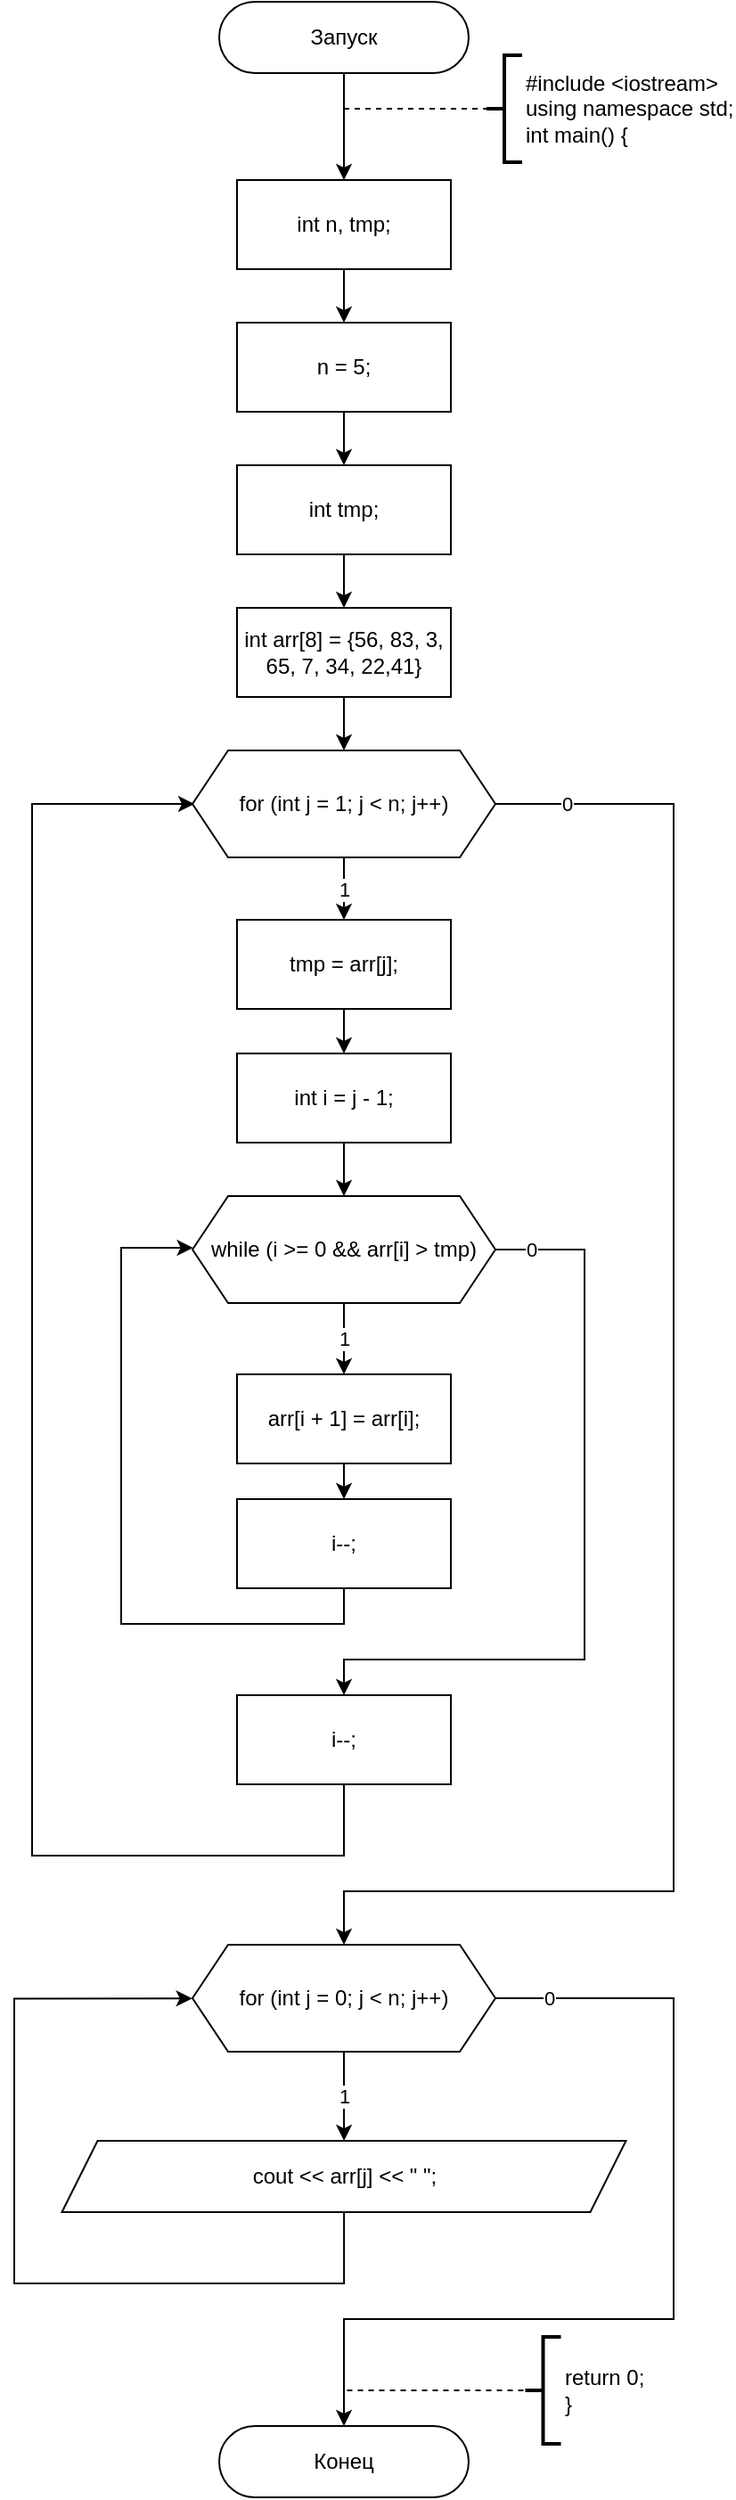 <mxfile version="13.9.9" type="device"><diagram id="Eg-TUfp2VgQl6vOI6zzM" name="Страница 1"><mxGraphModel dx="852" dy="494" grid="1" gridSize="10" guides="1" tooltips="1" connect="0" arrows="1" fold="1" page="1" pageScale="1" pageWidth="827" pageHeight="1169" math="0" shadow="0"><root><mxCell id="0"/><mxCell id="1" parent="0"/><mxCell id="2" style="edgeStyle=orthogonalEdgeStyle;rounded=0;orthogonalLoop=1;jettySize=auto;html=1;" parent="1" source="3" target="4" edge="1"><mxGeometry relative="1" as="geometry"/></mxCell><mxCell id="3" value="Запуск" style="rounded=1;whiteSpace=wrap;html=1;arcSize=50;" parent="1" vertex="1"><mxGeometry x="305" y="20" width="140" height="40" as="geometry"/></mxCell><mxCell id="195" style="edgeStyle=none;html=1;" parent="1" source="4" edge="1"><mxGeometry relative="1" as="geometry"><mxPoint x="375" y="200" as="targetPoint"/></mxGeometry></mxCell><mxCell id="4" value="int n, tmp;" style="rounded=0;whiteSpace=wrap;html=1;" parent="1" vertex="1"><mxGeometry x="315" y="120" width="120" height="50" as="geometry"/></mxCell><mxCell id="5" value="#include &amp;lt;iostream&amp;gt;&lt;br&gt;using namespace std;&lt;br&gt;int main() {" style="strokeWidth=2;html=1;shape=mxgraph.flowchart.annotation_2;align=left;labelPosition=right;pointerEvents=1;" parent="1" vertex="1"><mxGeometry x="455" y="50" width="20" height="60" as="geometry"/></mxCell><mxCell id="6" value="" style="endArrow=none;dashed=1;html=1;entryX=0;entryY=0.5;entryDx=0;entryDy=0;entryPerimeter=0;" parent="1" target="5" edge="1"><mxGeometry width="50" height="50" relative="1" as="geometry"><mxPoint x="375" y="80" as="sourcePoint"/><mxPoint x="465" y="70" as="targetPoint"/></mxGeometry></mxCell><mxCell id="7" value="Конец" style="rounded=1;whiteSpace=wrap;html=1;arcSize=50;" parent="1" vertex="1"><mxGeometry x="305" y="1380" width="140" height="40" as="geometry"/></mxCell><mxCell id="10" value="return 0;&lt;br&gt;}" style="strokeWidth=2;html=1;shape=mxgraph.flowchart.annotation_2;align=left;labelPosition=right;pointerEvents=1;" parent="1" vertex="1"><mxGeometry x="476.75" y="1330" width="20" height="60" as="geometry"/></mxCell><mxCell id="11" value="" style="endArrow=none;dashed=1;html=1;entryX=0;entryY=0.5;entryDx=0;entryDy=0;entryPerimeter=0;" parent="1" edge="1"><mxGeometry width="50" height="50" relative="1" as="geometry"><mxPoint x="376.75" y="1360" as="sourcePoint"/><mxPoint x="476.75" y="1360" as="targetPoint"/></mxGeometry></mxCell><mxCell id="236" style="edgeStyle=none;html=1;" parent="1" source="234" edge="1"><mxGeometry relative="1" as="geometry"><mxPoint x="375" y="280" as="targetPoint"/></mxGeometry></mxCell><mxCell id="234" value="n = 5;" style="rounded=0;whiteSpace=wrap;html=1;" parent="1" vertex="1"><mxGeometry x="315" y="200" width="120" height="50" as="geometry"/></mxCell><mxCell id="368" style="edgeStyle=none;html=1;rounded=0;" parent="1" source="252" target="367" edge="1"><mxGeometry relative="1" as="geometry"/></mxCell><mxCell id="252" value="int tmp;" style="rounded=0;whiteSpace=wrap;html=1;" parent="1" vertex="1"><mxGeometry x="315" y="280" width="120" height="50" as="geometry"/></mxCell><mxCell id="390" style="edgeStyle=orthogonalEdgeStyle;rounded=0;html=1;entryX=-0.001;entryY=0.503;entryDx=0;entryDy=0;entryPerimeter=0;" parent="1" source="361" target="386" edge="1"><mxGeometry relative="1" as="geometry"><Array as="points"><mxPoint x="375" y="1300"/><mxPoint x="190" y="1300"/><mxPoint x="190" y="1140"/></Array></mxGeometry></mxCell><mxCell id="361" value="cout &amp;lt;&amp;lt; arr[j] &amp;lt;&amp;lt; &quot; &quot;;" style="shape=parallelogram;perimeter=parallelogramPerimeter;whiteSpace=wrap;html=1;fixedSize=1;" parent="1" vertex="1"><mxGeometry x="216.75" y="1220" width="316.5" height="40" as="geometry"/></mxCell><mxCell id="370" value="" style="edgeStyle=orthogonalEdgeStyle;rounded=0;html=1;" parent="1" source="367" target="369" edge="1"><mxGeometry relative="1" as="geometry"/></mxCell><mxCell id="367" value="int arr[8] = {56, 83, 3, 65, 7, 34, 22,41}" style="rounded=0;whiteSpace=wrap;html=1;" parent="1" vertex="1"><mxGeometry x="315" y="360" width="120" height="50" as="geometry"/></mxCell><mxCell id="372" value="1" style="edgeStyle=orthogonalEdgeStyle;rounded=0;html=1;" parent="1" source="369" target="371" edge="1"><mxGeometry relative="1" as="geometry"/></mxCell><mxCell id="387" value="0" style="edgeStyle=orthogonalEdgeStyle;rounded=0;html=1;" parent="1" source="369" target="386" edge="1"><mxGeometry x="-0.913" relative="1" as="geometry"><Array as="points"><mxPoint x="560" y="470"/><mxPoint x="560" y="1080"/><mxPoint x="375" y="1080"/></Array><mxPoint as="offset"/></mxGeometry></mxCell><mxCell id="369" value="for (int j = 1; j &amp;lt; n; j++)" style="shape=hexagon;perimeter=hexagonPerimeter2;whiteSpace=wrap;html=1;fixedSize=1;" parent="1" vertex="1"><mxGeometry x="290" y="440" width="170" height="60" as="geometry"/></mxCell><mxCell id="374" value="" style="edgeStyle=orthogonalEdgeStyle;rounded=0;html=1;" parent="1" source="371" target="373" edge="1"><mxGeometry relative="1" as="geometry"/></mxCell><mxCell id="371" value="tmp = arr[j];" style="rounded=0;whiteSpace=wrap;html=1;" parent="1" vertex="1"><mxGeometry x="315" y="535" width="120" height="50" as="geometry"/></mxCell><mxCell id="376" value="" style="edgeStyle=orthogonalEdgeStyle;rounded=0;html=1;" parent="1" source="373" target="375" edge="1"><mxGeometry relative="1" as="geometry"/></mxCell><mxCell id="373" value="int i = j - 1;" style="rounded=0;whiteSpace=wrap;html=1;" parent="1" vertex="1"><mxGeometry x="315" y="610" width="120" height="50" as="geometry"/></mxCell><mxCell id="381" value="1" style="edgeStyle=orthogonalEdgeStyle;rounded=0;html=1;" parent="1" source="375" target="377" edge="1"><mxGeometry relative="1" as="geometry"/></mxCell><mxCell id="384" value="0" style="edgeStyle=orthogonalEdgeStyle;rounded=0;html=1;" parent="1" source="375" target="383" edge="1"><mxGeometry x="-0.908" relative="1" as="geometry"><Array as="points"><mxPoint x="510" y="720"/><mxPoint x="510" y="950"/><mxPoint x="375" y="950"/></Array><mxPoint as="offset"/></mxGeometry></mxCell><mxCell id="375" value="while (i &amp;gt;= 0 &amp;amp;&amp;amp; arr[i] &amp;gt; tmp)" style="shape=hexagon;perimeter=hexagonPerimeter2;whiteSpace=wrap;html=1;fixedSize=1;" parent="1" vertex="1"><mxGeometry x="290" y="690" width="170" height="60" as="geometry"/></mxCell><mxCell id="379" value="" style="edgeStyle=orthogonalEdgeStyle;rounded=0;html=1;" parent="1" source="377" target="378" edge="1"><mxGeometry relative="1" as="geometry"/></mxCell><mxCell id="377" value="arr[i + 1] = arr[i];" style="rounded=0;whiteSpace=wrap;html=1;" parent="1" vertex="1"><mxGeometry x="315" y="790" width="120" height="50" as="geometry"/></mxCell><mxCell id="382" style="edgeStyle=orthogonalEdgeStyle;rounded=0;html=1;entryX=0.002;entryY=0.491;entryDx=0;entryDy=0;entryPerimeter=0;" parent="1" source="378" target="375" edge="1"><mxGeometry relative="1" as="geometry"><Array as="points"><mxPoint x="375" y="930"/><mxPoint x="250" y="930"/><mxPoint x="250" y="719"/><mxPoint x="290" y="719"/></Array></mxGeometry></mxCell><mxCell id="378" value="i--;" style="rounded=0;whiteSpace=wrap;html=1;" parent="1" vertex="1"><mxGeometry x="315" y="860" width="120" height="50" as="geometry"/></mxCell><mxCell id="385" style="edgeStyle=orthogonalEdgeStyle;rounded=0;html=1;entryX=0.006;entryY=0.5;entryDx=0;entryDy=0;entryPerimeter=0;" parent="1" source="383" target="369" edge="1"><mxGeometry relative="1" as="geometry"><Array as="points"><mxPoint x="375" y="1060"/><mxPoint x="200" y="1060"/><mxPoint x="200" y="470"/></Array></mxGeometry></mxCell><mxCell id="383" value="i--;" style="rounded=0;whiteSpace=wrap;html=1;" parent="1" vertex="1"><mxGeometry x="315" y="970" width="120" height="50" as="geometry"/></mxCell><mxCell id="388" value="1" style="edgeStyle=orthogonalEdgeStyle;rounded=0;html=1;" parent="1" source="386" target="361" edge="1"><mxGeometry relative="1" as="geometry"/></mxCell><mxCell id="392" value="0" style="edgeStyle=orthogonalEdgeStyle;rounded=0;html=1;" parent="1" source="386" target="7" edge="1"><mxGeometry x="-0.886" relative="1" as="geometry"><Array as="points"><mxPoint x="560" y="1140"/><mxPoint x="560" y="1320"/><mxPoint x="375" y="1320"/></Array><mxPoint as="offset"/></mxGeometry></mxCell><mxCell id="386" value="for (int j = 0; j &amp;lt; n; j++)" style="shape=hexagon;perimeter=hexagonPerimeter2;whiteSpace=wrap;html=1;fixedSize=1;" parent="1" vertex="1"><mxGeometry x="290" y="1110" width="170" height="60" as="geometry"/></mxCell></root></mxGraphModel></diagram></mxfile>